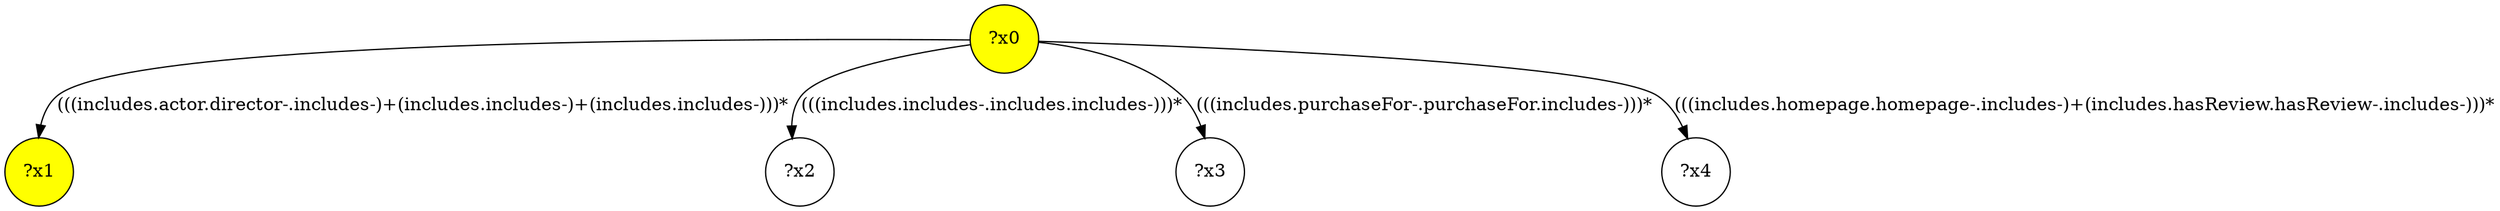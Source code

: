 digraph g {
	x0 [fillcolor="yellow", style="filled," shape=circle, label="?x0"];
	x1 [fillcolor="yellow", style="filled," shape=circle, label="?x1"];
	x0 -> x1 [label="(((includes.actor.director-.includes-)+(includes.includes-)+(includes.includes-)))*"];
	x2 [shape=circle, label="?x2"];
	x0 -> x2 [label="(((includes.includes-.includes.includes-)))*"];
	x3 [shape=circle, label="?x3"];
	x0 -> x3 [label="(((includes.purchaseFor-.purchaseFor.includes-)))*"];
	x4 [shape=circle, label="?x4"];
	x0 -> x4 [label="(((includes.homepage.homepage-.includes-)+(includes.hasReview.hasReview-.includes-)))*"];
}
